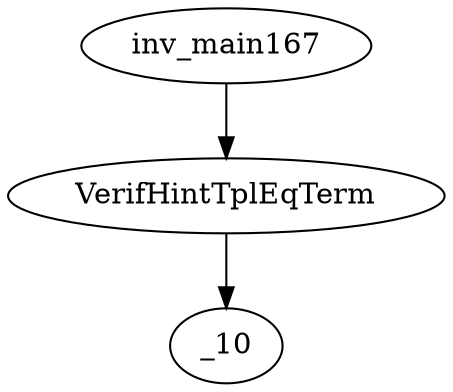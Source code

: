 digraph dag {
0 [label="inv_main167"];
1 [label="VerifHintTplEqTerm"];
2 [label="_10"];
0->1
1 -> 2
}
